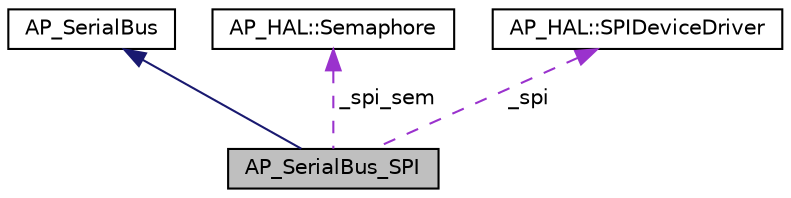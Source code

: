 digraph "AP_SerialBus_SPI"
{
 // INTERACTIVE_SVG=YES
  edge [fontname="Helvetica",fontsize="10",labelfontname="Helvetica",labelfontsize="10"];
  node [fontname="Helvetica",fontsize="10",shape=record];
  Node1 [label="AP_SerialBus_SPI",height=0.2,width=0.4,color="black", fillcolor="grey75", style="filled", fontcolor="black"];
  Node2 -> Node1 [dir="back",color="midnightblue",fontsize="10",style="solid",fontname="Helvetica"];
  Node2 [label="AP_SerialBus",height=0.2,width=0.4,color="black", fillcolor="white", style="filled",URL="$classAP__SerialBus.html",tooltip="-*- tab-width: 4; Mode: C++; c-basic-offset: 4; indent-tabs-mode: nil -*- "];
  Node3 -> Node1 [dir="back",color="darkorchid3",fontsize="10",style="dashed",label=" _spi_sem" ,fontname="Helvetica"];
  Node3 [label="AP_HAL::Semaphore",height=0.2,width=0.4,color="black", fillcolor="white", style="filled",URL="$classAP__HAL_1_1Semaphore.html"];
  Node4 -> Node1 [dir="back",color="darkorchid3",fontsize="10",style="dashed",label=" _spi" ,fontname="Helvetica"];
  Node4 [label="AP_HAL::SPIDeviceDriver",height=0.2,width=0.4,color="black", fillcolor="white", style="filled",URL="$classAP__HAL_1_1SPIDeviceDriver.html"];
}
